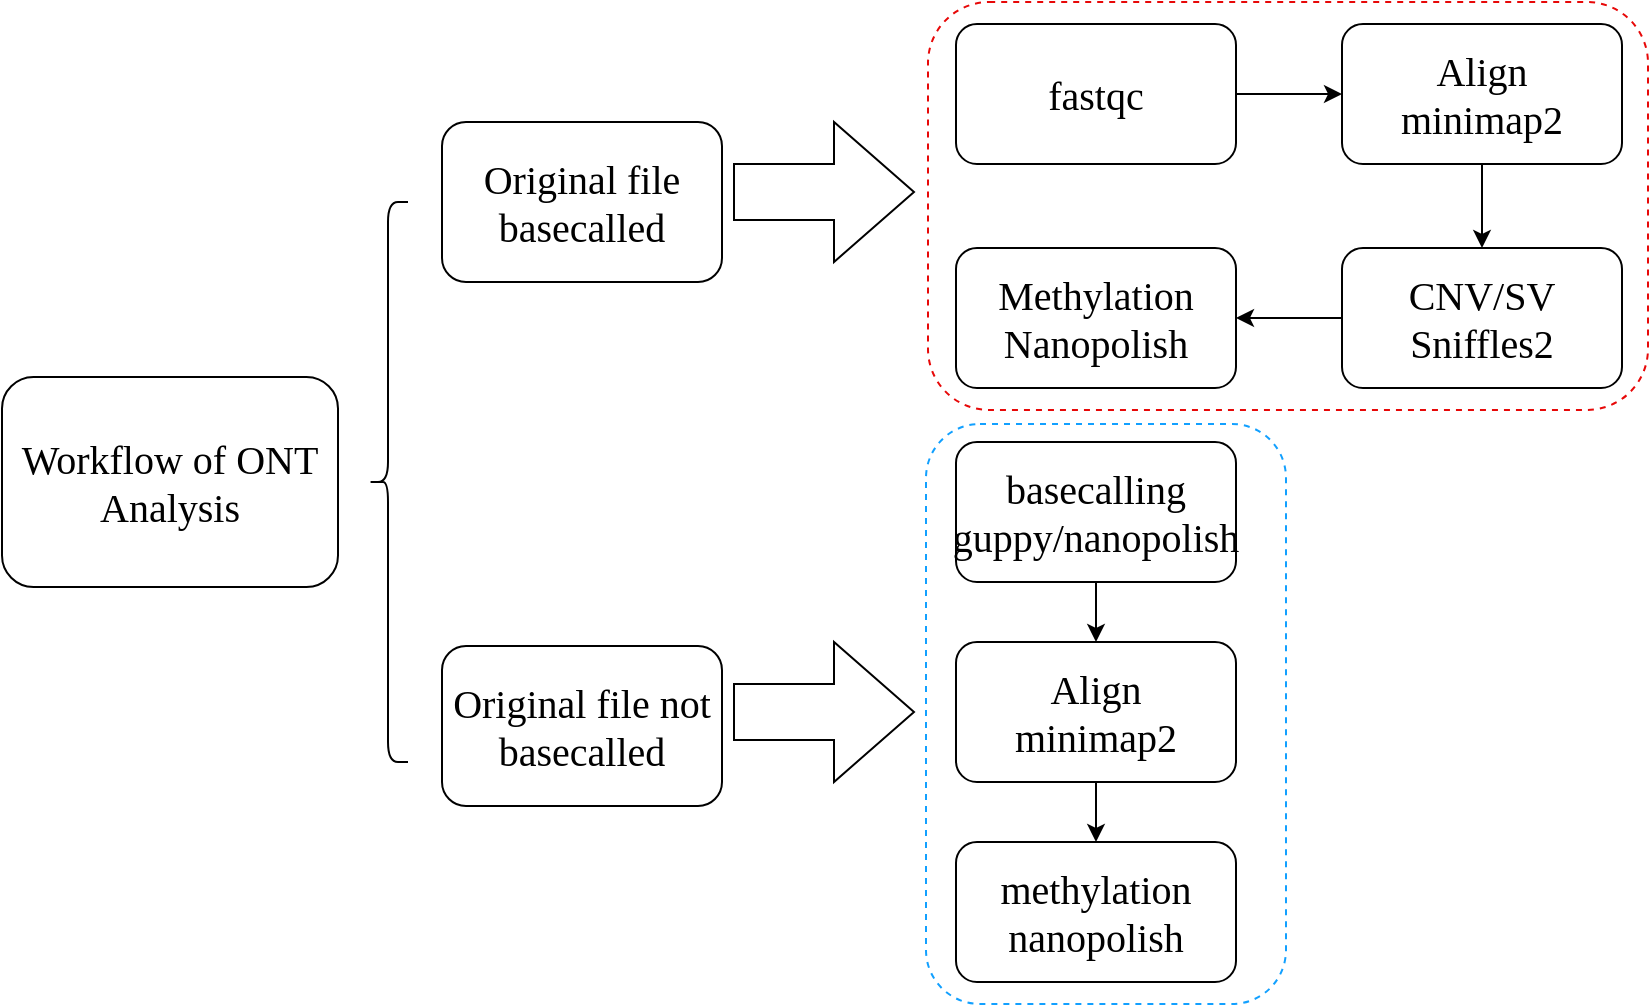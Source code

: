 <mxfile version="24.7.16">
  <diagram id="C5RBs43oDa-KdzZeNtuy" name="Page-1">
    <mxGraphModel dx="1051" dy="697" grid="1" gridSize="10" guides="1" tooltips="1" connect="1" arrows="1" fold="1" page="1" pageScale="1" pageWidth="1169" pageHeight="827" math="0" shadow="0">
      <root>
        <mxCell id="WIyWlLk6GJQsqaUBKTNV-0" />
        <mxCell id="WIyWlLk6GJQsqaUBKTNV-1" parent="WIyWlLk6GJQsqaUBKTNV-0" />
        <mxCell id="53YntZ1IsU78DWlQ9Z3Q-24" style="edgeStyle=orthogonalEdgeStyle;rounded=0;orthogonalLoop=1;jettySize=auto;html=1;exitX=0.5;exitY=1;exitDx=0;exitDy=0;entryX=0.5;entryY=0;entryDx=0;entryDy=0;fontFamily=Times New Roman;fontSize=20;" edge="1" parent="WIyWlLk6GJQsqaUBKTNV-1" source="T_ZoQTTc3kzyoSvQndt8-4" target="T_ZoQTTc3kzyoSvQndt8-5">
          <mxGeometry relative="1" as="geometry" />
        </mxCell>
        <mxCell id="T_ZoQTTc3kzyoSvQndt8-4" value="Align&lt;div style=&quot;font-size: 20px;&quot;&gt;minimap2&lt;/div&gt;" style="rounded=1;whiteSpace=wrap;html=1;fillColor=none;fontFamily=Times New Roman;fontSize=20;" parent="WIyWlLk6GJQsqaUBKTNV-1" vertex="1">
          <mxGeometry x="700" y="111" width="140" height="70" as="geometry" />
        </mxCell>
        <mxCell id="53YntZ1IsU78DWlQ9Z3Q-34" style="edgeStyle=orthogonalEdgeStyle;rounded=0;orthogonalLoop=1;jettySize=auto;html=1;exitX=0;exitY=0.5;exitDx=0;exitDy=0;entryX=1;entryY=0.5;entryDx=0;entryDy=0;" edge="1" parent="WIyWlLk6GJQsqaUBKTNV-1" source="T_ZoQTTc3kzyoSvQndt8-5" target="T_ZoQTTc3kzyoSvQndt8-7">
          <mxGeometry relative="1" as="geometry" />
        </mxCell>
        <mxCell id="T_ZoQTTc3kzyoSvQndt8-5" value="CNV/SV&lt;div style=&quot;font-size: 20px;&quot;&gt;Sniffles2&lt;/div&gt;" style="rounded=1;whiteSpace=wrap;html=1;fillColor=none;fontFamily=Times New Roman;fontSize=20;aspect=fixed;" parent="WIyWlLk6GJQsqaUBKTNV-1" vertex="1">
          <mxGeometry x="700" y="223" width="140" height="70" as="geometry" />
        </mxCell>
        <mxCell id="T_ZoQTTc3kzyoSvQndt8-7" value="Methylation&lt;div style=&quot;font-size: 20px;&quot;&gt;Nanopolish&lt;/div&gt;" style="whiteSpace=wrap;html=1;fillColor=none;rounded=1;fontFamily=Times New Roman;fontSize=20;" parent="WIyWlLk6GJQsqaUBKTNV-1" vertex="1">
          <mxGeometry x="507" y="223" width="140" height="70" as="geometry" />
        </mxCell>
        <mxCell id="53YntZ1IsU78DWlQ9Z3Q-33" style="edgeStyle=orthogonalEdgeStyle;rounded=0;orthogonalLoop=1;jettySize=auto;html=1;exitX=1;exitY=0.5;exitDx=0;exitDy=0;entryX=0;entryY=0.5;entryDx=0;entryDy=0;" edge="1" parent="WIyWlLk6GJQsqaUBKTNV-1" source="uzs9F12Ixemkh-am3qnI-1" target="T_ZoQTTc3kzyoSvQndt8-4">
          <mxGeometry relative="1" as="geometry" />
        </mxCell>
        <mxCell id="uzs9F12Ixemkh-am3qnI-1" value="fastqc" style="rounded=1;whiteSpace=wrap;html=1;fillColor=none;fontFamily=Times New Roman;fontSize=20;" parent="WIyWlLk6GJQsqaUBKTNV-1" vertex="1">
          <mxGeometry x="507" y="111" width="140" height="70" as="geometry" />
        </mxCell>
        <mxCell id="53YntZ1IsU78DWlQ9Z3Q-31" style="edgeStyle=orthogonalEdgeStyle;rounded=0;orthogonalLoop=1;jettySize=auto;html=1;exitX=0.5;exitY=1;exitDx=0;exitDy=0;entryX=0.5;entryY=0;entryDx=0;entryDy=0;fontFamily=Times New Roman;fontSize=20;" edge="1" parent="WIyWlLk6GJQsqaUBKTNV-1" source="uzs9F12Ixemkh-am3qnI-7" target="uzs9F12Ixemkh-am3qnI-9">
          <mxGeometry relative="1" as="geometry" />
        </mxCell>
        <mxCell id="uzs9F12Ixemkh-am3qnI-7" value="Align&lt;div style=&quot;font-size: 20px;&quot;&gt;minimap2&lt;/div&gt;" style="rounded=1;whiteSpace=wrap;html=1;fillColor=none;fontFamily=Times New Roman;fontSize=20;" parent="WIyWlLk6GJQsqaUBKTNV-1" vertex="1">
          <mxGeometry x="507" y="420" width="140" height="70" as="geometry" />
        </mxCell>
        <mxCell id="uzs9F12Ixemkh-am3qnI-9" value="methylation&lt;div style=&quot;font-size: 20px;&quot;&gt;nanopolish&lt;/div&gt;" style="rounded=1;whiteSpace=wrap;html=1;fillColor=none;fontFamily=Times New Roman;fontSize=20;" parent="WIyWlLk6GJQsqaUBKTNV-1" vertex="1">
          <mxGeometry x="507" y="520" width="140" height="70" as="geometry" />
        </mxCell>
        <mxCell id="53YntZ1IsU78DWlQ9Z3Q-30" style="edgeStyle=orthogonalEdgeStyle;rounded=0;orthogonalLoop=1;jettySize=auto;html=1;exitX=0.5;exitY=1;exitDx=0;exitDy=0;entryX=0.5;entryY=0;entryDx=0;entryDy=0;fontFamily=Times New Roman;fontSize=20;" edge="1" parent="WIyWlLk6GJQsqaUBKTNV-1" source="uzs9F12Ixemkh-am3qnI-13" target="uzs9F12Ixemkh-am3qnI-7">
          <mxGeometry relative="1" as="geometry" />
        </mxCell>
        <mxCell id="uzs9F12Ixemkh-am3qnI-13" value="basecalling&lt;div style=&quot;font-size: 20px;&quot;&gt;guppy/nanopolish&lt;/div&gt;" style="rounded=1;whiteSpace=wrap;html=1;fillColor=none;fontFamily=Times New Roman;fontSize=20;" parent="WIyWlLk6GJQsqaUBKTNV-1" vertex="1">
          <mxGeometry x="507" y="320" width="140" height="70" as="geometry" />
        </mxCell>
        <mxCell id="53YntZ1IsU78DWlQ9Z3Q-1" value="&lt;font face=&quot;Times New Roman&quot; style=&quot;font-size: 20px;&quot;&gt;Workflow of ONT Analysis&lt;/font&gt;" style="rounded=1;whiteSpace=wrap;html=1;fillColor=none;" vertex="1" parent="WIyWlLk6GJQsqaUBKTNV-1">
          <mxGeometry x="30" y="287.5" width="168" height="105" as="geometry" />
        </mxCell>
        <mxCell id="53YntZ1IsU78DWlQ9Z3Q-9" value="" style="shape=curlyBracket;whiteSpace=wrap;html=1;rounded=1;labelPosition=left;verticalLabelPosition=middle;align=right;verticalAlign=middle;" vertex="1" parent="WIyWlLk6GJQsqaUBKTNV-1">
          <mxGeometry x="213" y="200" width="20" height="280" as="geometry" />
        </mxCell>
        <mxCell id="53YntZ1IsU78DWlQ9Z3Q-12" value="&lt;font face=&quot;Times New Roman&quot; style=&quot;font-size: 20px;&quot;&gt;Original file basecalled&lt;/font&gt;" style="rounded=1;whiteSpace=wrap;html=1;fillColor=none;" vertex="1" parent="WIyWlLk6GJQsqaUBKTNV-1">
          <mxGeometry x="250" y="160" width="140" height="80" as="geometry" />
        </mxCell>
        <mxCell id="53YntZ1IsU78DWlQ9Z3Q-13" value="&lt;font face=&quot;Times New Roman&quot; style=&quot;font-size: 20px;&quot;&gt;Original file not basecalled&lt;/font&gt;" style="rounded=1;whiteSpace=wrap;html=1;fillColor=none;" vertex="1" parent="WIyWlLk6GJQsqaUBKTNV-1">
          <mxGeometry x="250" y="422" width="140" height="80" as="geometry" />
        </mxCell>
        <mxCell id="53YntZ1IsU78DWlQ9Z3Q-35" value="" style="html=1;shadow=0;dashed=0;align=center;verticalAlign=middle;shape=mxgraph.arrows2.arrow;dy=0.6;dx=40;notch=0;fillColor=none;" vertex="1" parent="WIyWlLk6GJQsqaUBKTNV-1">
          <mxGeometry x="396" y="160" width="90" height="70" as="geometry" />
        </mxCell>
        <mxCell id="53YntZ1IsU78DWlQ9Z3Q-36" value="" style="html=1;shadow=0;dashed=0;align=center;verticalAlign=middle;shape=mxgraph.arrows2.arrow;dy=0.6;dx=40;notch=0;fillColor=none;" vertex="1" parent="WIyWlLk6GJQsqaUBKTNV-1">
          <mxGeometry x="396" y="420" width="90" height="70" as="geometry" />
        </mxCell>
        <mxCell id="53YntZ1IsU78DWlQ9Z3Q-38" value="" style="rounded=1;whiteSpace=wrap;html=1;fillColor=none;dashed=1;strokeColor=#e70808;" vertex="1" parent="WIyWlLk6GJQsqaUBKTNV-1">
          <mxGeometry x="493" y="100" width="360" height="204" as="geometry" />
        </mxCell>
        <mxCell id="53YntZ1IsU78DWlQ9Z3Q-39" value="" style="rounded=1;whiteSpace=wrap;html=1;dashed=1;fillColor=none;strokeColor=#12A0FF;" vertex="1" parent="WIyWlLk6GJQsqaUBKTNV-1">
          <mxGeometry x="492" y="311" width="180" height="290" as="geometry" />
        </mxCell>
      </root>
    </mxGraphModel>
  </diagram>
</mxfile>
